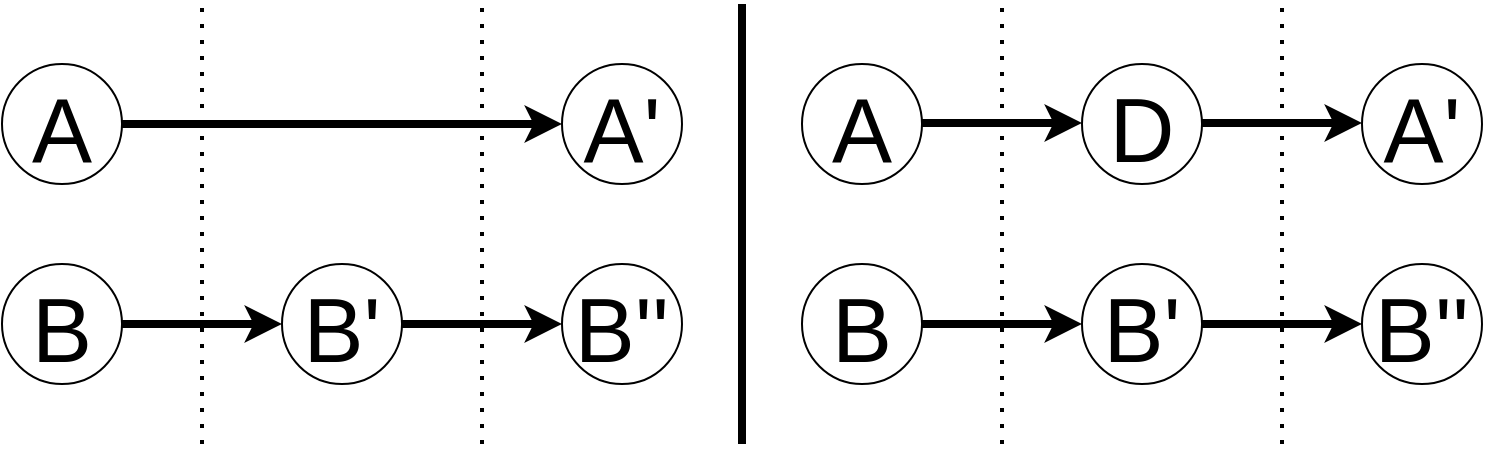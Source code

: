 <mxfile version="20.5.3" type="device"><diagram id="lsnJf1uxBmpQhp7So3ME" name="Seite-1"><mxGraphModel dx="1185" dy="727" grid="1" gridSize="10" guides="1" tooltips="1" connect="1" arrows="1" fold="1" page="1" pageScale="1" pageWidth="827" pageHeight="1169" math="0" shadow="0"><root><mxCell id="0"/><mxCell id="1" parent="0"/><mxCell id="ztygvkJMGY0ChGMhsqRW-8" style="edgeStyle=orthogonalEdgeStyle;rounded=0;orthogonalLoop=1;jettySize=auto;html=1;exitX=1;exitY=0.5;exitDx=0;exitDy=0;entryX=0;entryY=0.5;entryDx=0;entryDy=0;fontSize=45;strokeWidth=4;" edge="1" parent="1" source="ztygvkJMGY0ChGMhsqRW-1" target="ztygvkJMGY0ChGMhsqRW-5"><mxGeometry relative="1" as="geometry"/></mxCell><mxCell id="ztygvkJMGY0ChGMhsqRW-1" value="&lt;font style=&quot;font-size: 45px;&quot;&gt;A&lt;/font&gt;" style="ellipse;whiteSpace=wrap;html=1;aspect=fixed;fillColor=default;verticalAlign=top;horizontal=1;align=center;labelPosition=center;verticalLabelPosition=middle;" vertex="1" parent="1"><mxGeometry x="70" y="70" width="60" height="60" as="geometry"/></mxCell><mxCell id="ztygvkJMGY0ChGMhsqRW-2" value="&lt;font style=&quot;font-size: 45px;&quot;&gt;B&lt;/font&gt;" style="ellipse;whiteSpace=wrap;html=1;aspect=fixed;fillColor=default;verticalAlign=top;horizontal=1;align=center;labelPosition=center;verticalLabelPosition=middle;" vertex="1" parent="1"><mxGeometry x="70" y="170" width="60" height="60" as="geometry"/></mxCell><mxCell id="ztygvkJMGY0ChGMhsqRW-7" style="edgeStyle=orthogonalEdgeStyle;rounded=0;orthogonalLoop=1;jettySize=auto;html=1;exitX=1;exitY=0.5;exitDx=0;exitDy=0;entryX=0;entryY=0.5;entryDx=0;entryDy=0;fontSize=45;strokeWidth=4;" edge="1" parent="1" source="ztygvkJMGY0ChGMhsqRW-3" target="ztygvkJMGY0ChGMhsqRW-4"><mxGeometry relative="1" as="geometry"/></mxCell><mxCell id="ztygvkJMGY0ChGMhsqRW-3" value="&lt;font style=&quot;font-size: 45px;&quot;&gt;B'&lt;/font&gt;" style="ellipse;whiteSpace=wrap;html=1;aspect=fixed;fillColor=default;verticalAlign=top;horizontal=1;align=center;labelPosition=center;verticalLabelPosition=middle;" vertex="1" parent="1"><mxGeometry x="210" y="170" width="60" height="60" as="geometry"/></mxCell><mxCell id="ztygvkJMGY0ChGMhsqRW-4" value="&lt;font style=&quot;font-size: 45px;&quot;&gt;B''&lt;/font&gt;" style="ellipse;whiteSpace=wrap;html=1;aspect=fixed;fillColor=default;verticalAlign=top;horizontal=1;align=center;labelPosition=center;verticalLabelPosition=middle;" vertex="1" parent="1"><mxGeometry x="350" y="170" width="60" height="60" as="geometry"/></mxCell><mxCell id="ztygvkJMGY0ChGMhsqRW-5" value="&lt;font style=&quot;font-size: 45px;&quot;&gt;A'&lt;/font&gt;" style="ellipse;whiteSpace=wrap;html=1;aspect=fixed;fillColor=default;verticalAlign=top;horizontal=1;align=center;labelPosition=center;verticalLabelPosition=middle;" vertex="1" parent="1"><mxGeometry x="350" y="70" width="60" height="60" as="geometry"/></mxCell><mxCell id="ztygvkJMGY0ChGMhsqRW-6" value="" style="endArrow=classic;html=1;rounded=0;fontSize=45;exitX=1;exitY=0.5;exitDx=0;exitDy=0;entryX=0;entryY=0.5;entryDx=0;entryDy=0;verticalAlign=top;align=center;labelPosition=center;verticalLabelPosition=middle;strokeWidth=4;" edge="1" parent="1" source="ztygvkJMGY0ChGMhsqRW-2" target="ztygvkJMGY0ChGMhsqRW-3"><mxGeometry width="50" height="50" relative="1" as="geometry"><mxPoint x="380" y="480" as="sourcePoint"/><mxPoint x="430" y="430" as="targetPoint"/></mxGeometry></mxCell><mxCell id="ztygvkJMGY0ChGMhsqRW-13" value="" style="endArrow=none;dashed=1;html=1;dashPattern=1 3;strokeWidth=2;rounded=0;fontSize=45;" edge="1" parent="1"><mxGeometry width="50" height="50" relative="1" as="geometry"><mxPoint x="170" y="260" as="sourcePoint"/><mxPoint x="170" y="40" as="targetPoint"/></mxGeometry></mxCell><mxCell id="ztygvkJMGY0ChGMhsqRW-14" value="" style="endArrow=none;dashed=1;html=1;dashPattern=1 3;strokeWidth=2;rounded=0;fontSize=45;" edge="1" parent="1"><mxGeometry width="50" height="50" relative="1" as="geometry"><mxPoint x="310" y="260" as="sourcePoint"/><mxPoint x="310" y="40" as="targetPoint"/></mxGeometry></mxCell><mxCell id="ztygvkJMGY0ChGMhsqRW-16" value="&lt;font style=&quot;font-size: 45px;&quot;&gt;A&lt;/font&gt;" style="ellipse;whiteSpace=wrap;html=1;aspect=fixed;fillColor=default;verticalAlign=top;horizontal=1;align=center;labelPosition=center;verticalLabelPosition=middle;" vertex="1" parent="1"><mxGeometry x="470" y="70" width="60" height="60" as="geometry"/></mxCell><mxCell id="ztygvkJMGY0ChGMhsqRW-17" value="&lt;font style=&quot;font-size: 45px;&quot;&gt;B&lt;/font&gt;" style="ellipse;whiteSpace=wrap;html=1;aspect=fixed;fillColor=default;verticalAlign=top;horizontal=1;align=center;labelPosition=center;verticalLabelPosition=middle;" vertex="1" parent="1"><mxGeometry x="470" y="170" width="60" height="60" as="geometry"/></mxCell><mxCell id="ztygvkJMGY0ChGMhsqRW-18" style="edgeStyle=orthogonalEdgeStyle;rounded=0;orthogonalLoop=1;jettySize=auto;html=1;exitX=1;exitY=0.5;exitDx=0;exitDy=0;entryX=0;entryY=0.5;entryDx=0;entryDy=0;fontSize=45;strokeWidth=4;" edge="1" parent="1" source="ztygvkJMGY0ChGMhsqRW-19" target="ztygvkJMGY0ChGMhsqRW-20"><mxGeometry relative="1" as="geometry"/></mxCell><mxCell id="ztygvkJMGY0ChGMhsqRW-19" value="&lt;font style=&quot;font-size: 45px;&quot;&gt;B'&lt;/font&gt;" style="ellipse;whiteSpace=wrap;html=1;aspect=fixed;fillColor=default;verticalAlign=top;horizontal=1;align=center;labelPosition=center;verticalLabelPosition=middle;" vertex="1" parent="1"><mxGeometry x="610" y="170" width="60" height="60" as="geometry"/></mxCell><mxCell id="ztygvkJMGY0ChGMhsqRW-20" value="&lt;font style=&quot;font-size: 45px;&quot;&gt;B''&lt;/font&gt;" style="ellipse;whiteSpace=wrap;html=1;aspect=fixed;fillColor=default;verticalAlign=top;horizontal=1;align=center;labelPosition=center;verticalLabelPosition=middle;" vertex="1" parent="1"><mxGeometry x="750" y="170" width="60" height="60" as="geometry"/></mxCell><mxCell id="ztygvkJMGY0ChGMhsqRW-21" value="&lt;font style=&quot;font-size: 45px;&quot;&gt;A'&lt;/font&gt;" style="ellipse;whiteSpace=wrap;html=1;aspect=fixed;fillColor=default;verticalAlign=top;horizontal=1;align=center;labelPosition=center;verticalLabelPosition=middle;" vertex="1" parent="1"><mxGeometry x="750" y="70" width="60" height="60" as="geometry"/></mxCell><mxCell id="ztygvkJMGY0ChGMhsqRW-22" value="" style="endArrow=classic;html=1;rounded=0;fontSize=45;exitX=1;exitY=0.5;exitDx=0;exitDy=0;entryX=0;entryY=0.5;entryDx=0;entryDy=0;verticalAlign=top;align=center;labelPosition=center;verticalLabelPosition=middle;strokeWidth=4;" edge="1" parent="1" source="ztygvkJMGY0ChGMhsqRW-17" target="ztygvkJMGY0ChGMhsqRW-19"><mxGeometry width="50" height="50" relative="1" as="geometry"><mxPoint x="780" y="480" as="sourcePoint"/><mxPoint x="830" y="430" as="targetPoint"/></mxGeometry></mxCell><mxCell id="ztygvkJMGY0ChGMhsqRW-23" value="" style="endArrow=none;dashed=1;html=1;dashPattern=1 3;strokeWidth=2;rounded=0;fontSize=45;" edge="1" parent="1"><mxGeometry width="50" height="50" relative="1" as="geometry"><mxPoint x="570" y="260" as="sourcePoint"/><mxPoint x="570" y="40" as="targetPoint"/></mxGeometry></mxCell><mxCell id="ztygvkJMGY0ChGMhsqRW-24" value="" style="endArrow=none;dashed=1;html=1;dashPattern=1 3;strokeWidth=2;rounded=0;fontSize=45;" edge="1" parent="1"><mxGeometry width="50" height="50" relative="1" as="geometry"><mxPoint x="710" y="260" as="sourcePoint"/><mxPoint x="710" y="40" as="targetPoint"/></mxGeometry></mxCell><mxCell id="ztygvkJMGY0ChGMhsqRW-26" value="&lt;font style=&quot;font-size: 45px;&quot;&gt;D&lt;/font&gt;" style="ellipse;whiteSpace=wrap;html=1;aspect=fixed;fillColor=default;verticalAlign=top;horizontal=1;align=center;labelPosition=center;verticalLabelPosition=middle;" vertex="1" parent="1"><mxGeometry x="610" y="70" width="60" height="60" as="geometry"/></mxCell><mxCell id="ztygvkJMGY0ChGMhsqRW-28" value="" style="endArrow=classic;html=1;rounded=0;fontSize=45;exitX=1;exitY=0.5;exitDx=0;exitDy=0;entryX=0;entryY=0.5;entryDx=0;entryDy=0;verticalAlign=top;align=center;labelPosition=center;verticalLabelPosition=middle;strokeWidth=4;" edge="1" parent="1"><mxGeometry width="50" height="50" relative="1" as="geometry"><mxPoint x="530" y="99.5" as="sourcePoint"/><mxPoint x="610" y="99.5" as="targetPoint"/></mxGeometry></mxCell><mxCell id="ztygvkJMGY0ChGMhsqRW-29" value="" style="endArrow=classic;html=1;rounded=0;fontSize=45;exitX=1;exitY=0.5;exitDx=0;exitDy=0;entryX=0;entryY=0.5;entryDx=0;entryDy=0;verticalAlign=top;align=center;labelPosition=center;verticalLabelPosition=middle;strokeWidth=4;" edge="1" parent="1"><mxGeometry width="50" height="50" relative="1" as="geometry"><mxPoint x="670" y="99.5" as="sourcePoint"/><mxPoint x="750" y="99.5" as="targetPoint"/></mxGeometry></mxCell><mxCell id="ztygvkJMGY0ChGMhsqRW-30" value="" style="endArrow=none;html=1;rounded=0;strokeWidth=4;fontSize=45;" edge="1" parent="1"><mxGeometry width="50" height="50" relative="1" as="geometry"><mxPoint x="440" y="260" as="sourcePoint"/><mxPoint x="440" y="40" as="targetPoint"/></mxGeometry></mxCell></root></mxGraphModel></diagram></mxfile>